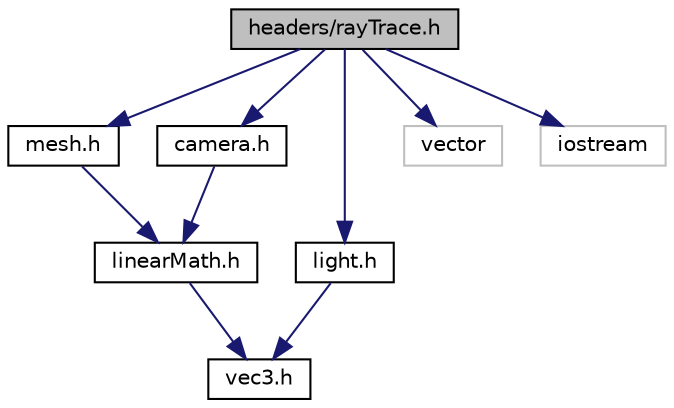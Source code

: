 digraph "headers/rayTrace.h"
{
  edge [fontname="Helvetica",fontsize="10",labelfontname="Helvetica",labelfontsize="10"];
  node [fontname="Helvetica",fontsize="10",shape=record];
  Node0 [label="headers/rayTrace.h",height=0.2,width=0.4,color="black", fillcolor="grey75", style="filled", fontcolor="black"];
  Node0 -> Node1 [color="midnightblue",fontsize="10",style="solid",fontname="Helvetica"];
  Node1 [label="mesh.h",height=0.2,width=0.4,color="black", fillcolor="white", style="filled",URL="$mesh_8h.html",tooltip="Defines a triangle class and a collTriangle class that can be calculated from an instance of triangle..."];
  Node1 -> Node2 [color="midnightblue",fontsize="10",style="solid",fontname="Helvetica"];
  Node2 [label="linearMath.h",height=0.2,width=0.4,color="black", fillcolor="white", style="filled",URL="$linearMath_8h.html"];
  Node2 -> Node3 [color="midnightblue",fontsize="10",style="solid",fontname="Helvetica"];
  Node3 [label="vec3.h",height=0.2,width=0.4,color="black", fillcolor="white", style="filled",URL="$vec3_8h.html"];
  Node0 -> Node4 [color="midnightblue",fontsize="10",style="solid",fontname="Helvetica"];
  Node4 [label="camera.h",height=0.2,width=0.4,color="black", fillcolor="white", style="filled",URL="$camera_8h.html",tooltip="Defines a camera class and exports associated functions. "];
  Node4 -> Node2 [color="midnightblue",fontsize="10",style="solid",fontname="Helvetica"];
  Node0 -> Node5 [color="midnightblue",fontsize="10",style="solid",fontname="Helvetica"];
  Node5 [label="light.h",height=0.2,width=0.4,color="black", fillcolor="white", style="filled",URL="$light_8h.html",tooltip="Defines different types of light classes. "];
  Node5 -> Node3 [color="midnightblue",fontsize="10",style="solid",fontname="Helvetica"];
  Node0 -> Node6 [color="midnightblue",fontsize="10",style="solid",fontname="Helvetica"];
  Node6 [label="vector",height=0.2,width=0.4,color="grey75", fillcolor="white", style="filled"];
  Node0 -> Node7 [color="midnightblue",fontsize="10",style="solid",fontname="Helvetica"];
  Node7 [label="iostream",height=0.2,width=0.4,color="grey75", fillcolor="white", style="filled"];
}

